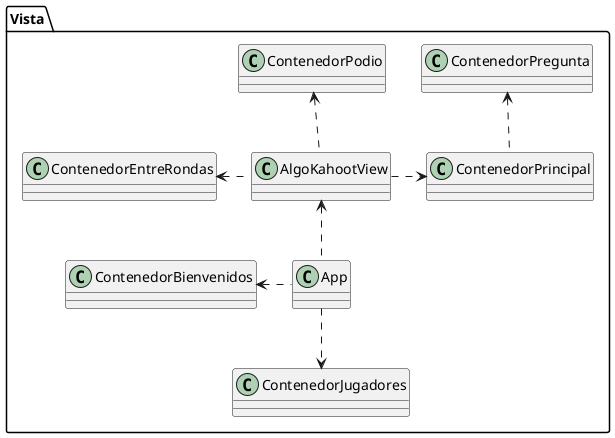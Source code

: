 @startuml
skinparam classAttributeIconSize 0

package Vista {
    class AlgoKahootView
    class App
    class ContenedorBienvenidos
    class ContenedorEntreRondas
    class ContenedorJugadores
    class ContenedorPodio
    class ContenedorPregunta
    class ContenedorPrincipal
}

'Ordenamiento De Cuadrados

'Herencia --|> cumple la relación 'es un'

'Asociacion --> un objeto guarda a otro

'Agregacion --o un objeto esta compuesto por otro pero no lo necesita para vivir

'Composicion --* un objeto es dueño de otro

'Dependencia ..> un objeto utiliza a otro porque lo recibe/devuelve
App .left.> ContenedorBienvenidos
App ..> ContenedorJugadores
App .up.> AlgoKahootView
AlgoKahootView .up.> ContenedorPodio
AlgoKahootView .left.> ContenedorEntreRondas
AlgoKahootView .right.> ContenedorPrincipal
ContenedorPrincipal .up.> ContenedorPregunta


'Interfaces ..|> colección de declaraciones de métodos sin implemetnar

@enduml